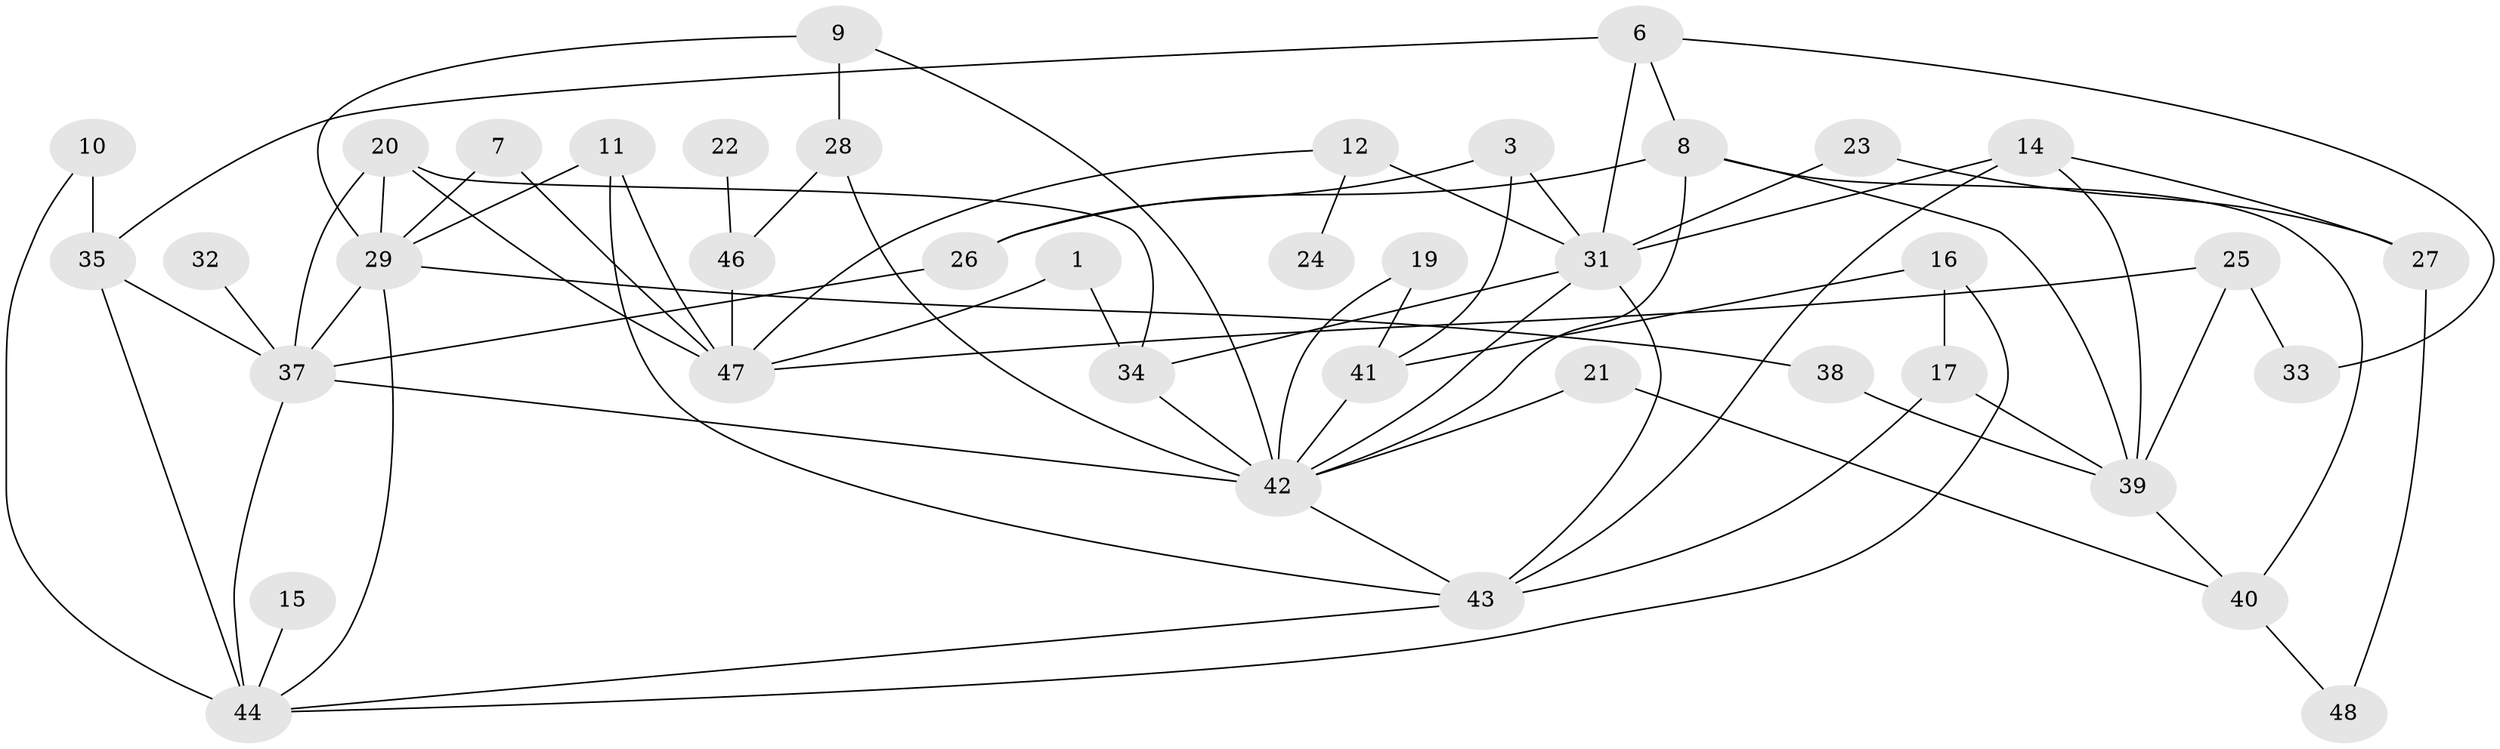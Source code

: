 // original degree distribution, {1: 0.10526315789473684, 2: 0.3263157894736842, 4: 0.14736842105263157, 3: 0.25263157894736843, 7: 0.010526315789473684, 6: 0.05263157894736842, 0: 0.07368421052631578, 5: 0.031578947368421054}
// Generated by graph-tools (version 1.1) at 2025/25/03/09/25 03:25:15]
// undirected, 40 vertices, 73 edges
graph export_dot {
graph [start="1"]
  node [color=gray90,style=filled];
  1;
  3;
  6;
  7;
  8;
  9;
  10;
  11;
  12;
  14;
  15;
  16;
  17;
  19;
  20;
  21;
  22;
  23;
  24;
  25;
  26;
  27;
  28;
  29;
  31;
  32;
  33;
  34;
  35;
  37;
  38;
  39;
  40;
  41;
  42;
  43;
  44;
  46;
  47;
  48;
  1 -- 34 [weight=1.0];
  1 -- 47 [weight=1.0];
  3 -- 26 [weight=1.0];
  3 -- 31 [weight=2.0];
  3 -- 41 [weight=1.0];
  6 -- 8 [weight=1.0];
  6 -- 31 [weight=1.0];
  6 -- 33 [weight=1.0];
  6 -- 35 [weight=1.0];
  7 -- 29 [weight=1.0];
  7 -- 47 [weight=1.0];
  8 -- 26 [weight=1.0];
  8 -- 39 [weight=1.0];
  8 -- 40 [weight=1.0];
  8 -- 42 [weight=1.0];
  9 -- 28 [weight=1.0];
  9 -- 29 [weight=1.0];
  9 -- 42 [weight=1.0];
  10 -- 35 [weight=2.0];
  10 -- 44 [weight=1.0];
  11 -- 29 [weight=1.0];
  11 -- 43 [weight=1.0];
  11 -- 47 [weight=1.0];
  12 -- 24 [weight=1.0];
  12 -- 31 [weight=2.0];
  12 -- 47 [weight=1.0];
  14 -- 27 [weight=1.0];
  14 -- 31 [weight=1.0];
  14 -- 39 [weight=1.0];
  14 -- 43 [weight=1.0];
  15 -- 44 [weight=1.0];
  16 -- 17 [weight=1.0];
  16 -- 41 [weight=1.0];
  16 -- 44 [weight=1.0];
  17 -- 39 [weight=1.0];
  17 -- 43 [weight=1.0];
  19 -- 41 [weight=1.0];
  19 -- 42 [weight=1.0];
  20 -- 29 [weight=1.0];
  20 -- 34 [weight=1.0];
  20 -- 37 [weight=1.0];
  20 -- 47 [weight=1.0];
  21 -- 40 [weight=1.0];
  21 -- 42 [weight=1.0];
  22 -- 46 [weight=1.0];
  23 -- 27 [weight=1.0];
  23 -- 31 [weight=1.0];
  25 -- 33 [weight=1.0];
  25 -- 39 [weight=1.0];
  25 -- 47 [weight=1.0];
  26 -- 37 [weight=1.0];
  27 -- 48 [weight=1.0];
  28 -- 42 [weight=1.0];
  28 -- 46 [weight=1.0];
  29 -- 37 [weight=1.0];
  29 -- 38 [weight=1.0];
  29 -- 44 [weight=1.0];
  31 -- 34 [weight=1.0];
  31 -- 42 [weight=1.0];
  31 -- 43 [weight=1.0];
  32 -- 37 [weight=1.0];
  34 -- 42 [weight=1.0];
  35 -- 37 [weight=1.0];
  35 -- 44 [weight=2.0];
  37 -- 42 [weight=2.0];
  37 -- 44 [weight=1.0];
  38 -- 39 [weight=1.0];
  39 -- 40 [weight=1.0];
  40 -- 48 [weight=1.0];
  41 -- 42 [weight=1.0];
  42 -- 43 [weight=1.0];
  43 -- 44 [weight=1.0];
  46 -- 47 [weight=1.0];
}
